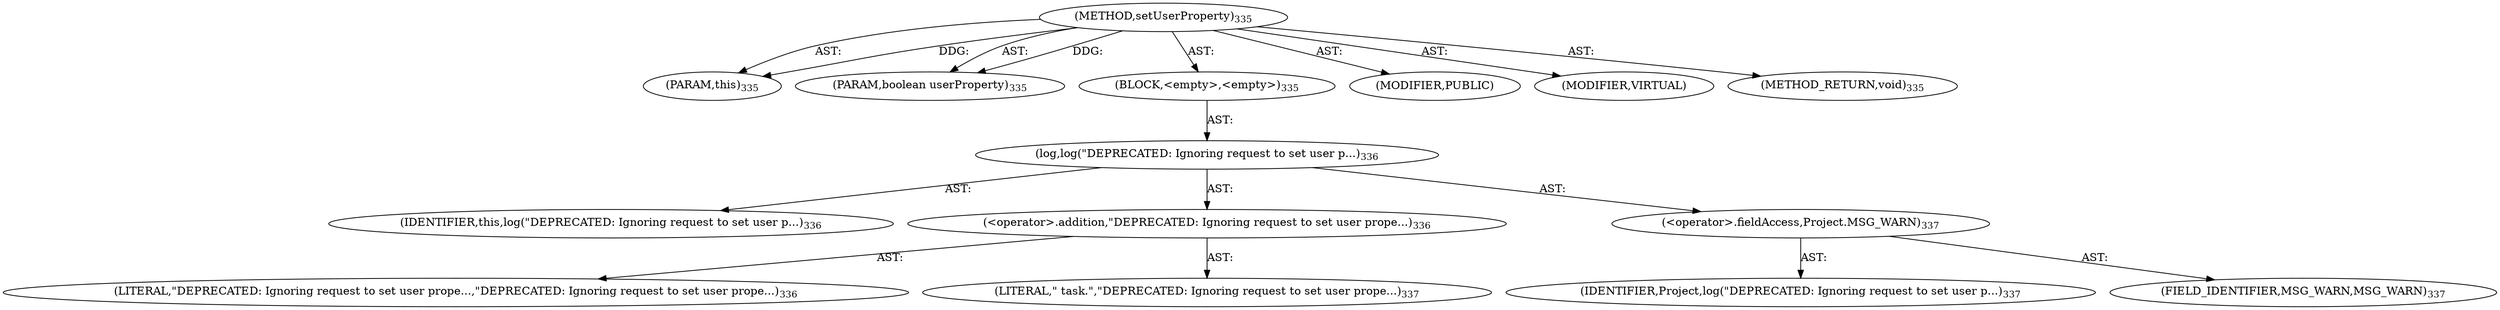 digraph "setUserProperty" {  
"111669149720" [label = <(METHOD,setUserProperty)<SUB>335</SUB>> ]
"115964117004" [label = <(PARAM,this)<SUB>335</SUB>> ]
"115964117040" [label = <(PARAM,boolean userProperty)<SUB>335</SUB>> ]
"25769803804" [label = <(BLOCK,&lt;empty&gt;,&lt;empty&gt;)<SUB>335</SUB>> ]
"30064771127" [label = <(log,log(&quot;DEPRECATED: Ignoring request to set user p...)<SUB>336</SUB>> ]
"68719476754" [label = <(IDENTIFIER,this,log(&quot;DEPRECATED: Ignoring request to set user p...)<SUB>336</SUB>> ]
"30064771128" [label = <(&lt;operator&gt;.addition,&quot;DEPRECATED: Ignoring request to set user prope...)<SUB>336</SUB>> ]
"90194313222" [label = <(LITERAL,&quot;DEPRECATED: Ignoring request to set user prope...,&quot;DEPRECATED: Ignoring request to set user prope...)<SUB>336</SUB>> ]
"90194313223" [label = <(LITERAL,&quot; task.&quot;,&quot;DEPRECATED: Ignoring request to set user prope...)<SUB>337</SUB>> ]
"30064771129" [label = <(&lt;operator&gt;.fieldAccess,Project.MSG_WARN)<SUB>337</SUB>> ]
"68719476823" [label = <(IDENTIFIER,Project,log(&quot;DEPRECATED: Ignoring request to set user p...)<SUB>337</SUB>> ]
"55834574875" [label = <(FIELD_IDENTIFIER,MSG_WARN,MSG_WARN)<SUB>337</SUB>> ]
"133143986235" [label = <(MODIFIER,PUBLIC)> ]
"133143986236" [label = <(MODIFIER,VIRTUAL)> ]
"128849018904" [label = <(METHOD_RETURN,void)<SUB>335</SUB>> ]
  "111669149720" -> "115964117004"  [ label = "AST: "] 
  "111669149720" -> "115964117040"  [ label = "AST: "] 
  "111669149720" -> "25769803804"  [ label = "AST: "] 
  "111669149720" -> "133143986235"  [ label = "AST: "] 
  "111669149720" -> "133143986236"  [ label = "AST: "] 
  "111669149720" -> "128849018904"  [ label = "AST: "] 
  "25769803804" -> "30064771127"  [ label = "AST: "] 
  "30064771127" -> "68719476754"  [ label = "AST: "] 
  "30064771127" -> "30064771128"  [ label = "AST: "] 
  "30064771127" -> "30064771129"  [ label = "AST: "] 
  "30064771128" -> "90194313222"  [ label = "AST: "] 
  "30064771128" -> "90194313223"  [ label = "AST: "] 
  "30064771129" -> "68719476823"  [ label = "AST: "] 
  "30064771129" -> "55834574875"  [ label = "AST: "] 
  "111669149720" -> "115964117004"  [ label = "DDG: "] 
  "111669149720" -> "115964117040"  [ label = "DDG: "] 
}
